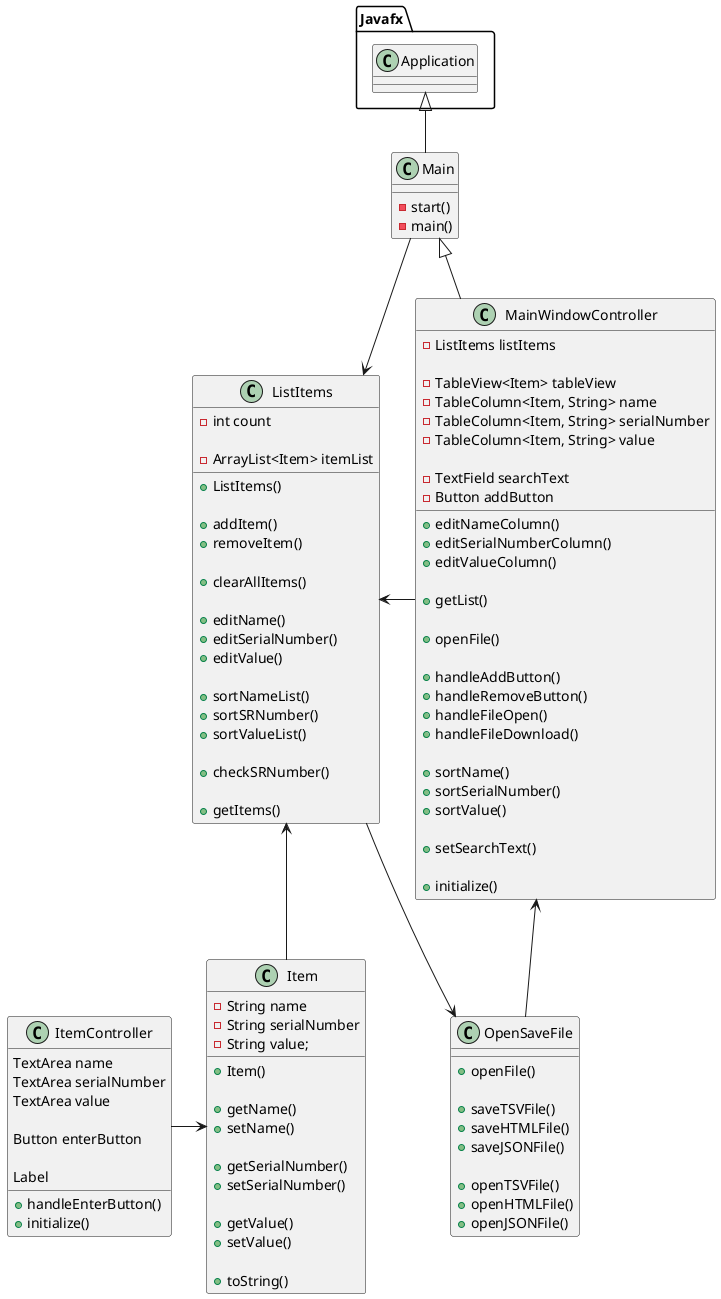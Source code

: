 @startuml
'https://plantuml.com/sequence-diagram

class Main{
-start()
-main()

}

class MainWindowController{

-ListItems listItems

-TableView<Item> tableView
-TableColumn<Item, String> name
-TableColumn<Item, String> serialNumber
-TableColumn<Item, String> value

-TextField searchText
-Button addButton

+editNameColumn()
+editSerialNumberColumn()
+editValueColumn()

+getList()

+openFile()

+handleAddButton()
+handleRemoveButton()
+handleFileOpen()
+handleFileDownload()

+sortName()
+sortSerialNumber()
+sortValue()

+setSearchText()

+initialize()

}

class ListItems{

-int count

-ArrayList<Item> itemList

+ListItems()

+addItem()
+removeItem()

+clearAllItems()

+editName()
+editSerialNumber()
+editValue()

+sortNameList()
+sortSRNumber()
+sortValueList()

+checkSRNumber()

+getItems()

}

class Item{
-String name
-String serialNumber
-String value;

+Item()

+getName()
+setName()

+getSerialNumber()
+setSerialNumber()

+getValue()
+setValue()

+toString()

}

class ItemController{

TextArea name
TextArea serialNumber
TextArea value

Button enterButton

Label
+handleEnterButton()
+initialize()

}

class OpenSaveFile{
+openFile()

+saveTSVFile()
+saveHTMLFile()
+saveJSONFile()

+openTSVFile()
+openHTMLFile()
+openJSONFile()

}

Javafx.Application <|-- Main

Main <|-- MainWindowController
ListItems <- MainWindowController

Main --> ListItems
ListItems <-- Item

OpenSaveFile <- ListItems
MainWindowController <-- OpenSaveFile

ItemController -> Item



@enduml